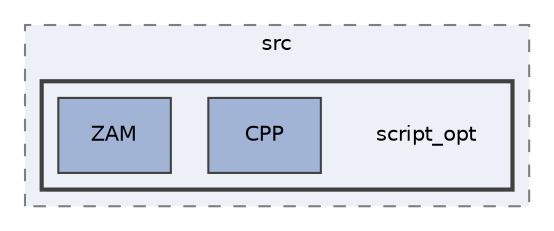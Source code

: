 digraph "/Users/jlu/zeek/src/script_opt"
{
 // LATEX_PDF_SIZE
  edge [fontname="Helvetica",fontsize="10",labelfontname="Helvetica",labelfontsize="10"];
  node [fontname="Helvetica",fontsize="10",shape=record];
  compound=true
  subgraph clusterdir_ad5ef0d7ac29eb47ccb661b82fa60e73 {
    graph [ bgcolor="#edf0f7", pencolor="grey50", style="filled,dashed,", label="src", fontname="Helvetica", fontsize="10", URL="dir_ad5ef0d7ac29eb47ccb661b82fa60e73.html"]
  subgraph clusterdir_a9dd9701ec60f3fbcec0002297c05f46 {
    graph [ bgcolor="#edf0f7", pencolor="grey25", style="filled,bold,", label="", fontname="Helvetica", fontsize="10", URL="dir_a9dd9701ec60f3fbcec0002297c05f46.html"]
    dir_a9dd9701ec60f3fbcec0002297c05f46 [shape=plaintext, label="script_opt"];
  dir_048426e026ced0854339fdfbc6298033 [shape=box, label="CPP", style="filled,", fillcolor="#a2b4d6", color="grey25", URL="dir_048426e026ced0854339fdfbc6298033.html"];
  dir_64ff3b7b1265df526f86afb488cca534 [shape=box, label="ZAM", style="filled,", fillcolor="#a2b4d6", color="grey25", URL="dir_64ff3b7b1265df526f86afb488cca534.html"];
  }
  }
}

